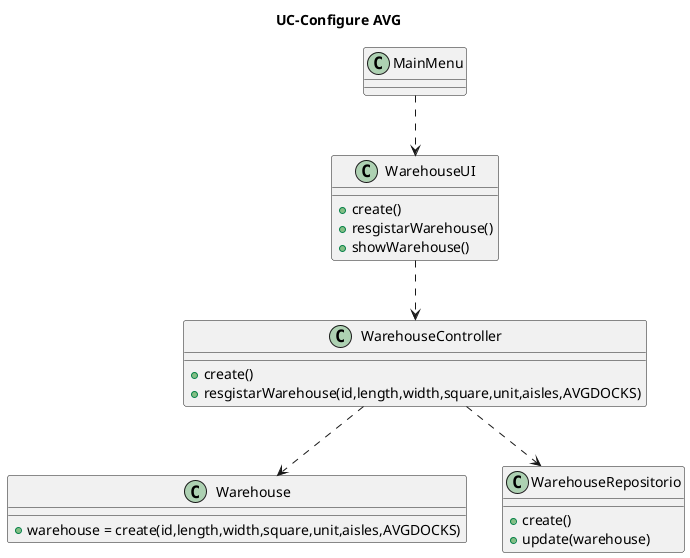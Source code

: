 @startuml
'https://plantuml.com/sequence-diagram

title  UC-Configure AVG

class MainMenu {
}

class Warehouse {
+warehouse = create(id,length,width,square,unit,aisles,AVGDOCKS)
}

class WarehouseController {
+create()
+resgistarWarehouse(id,length,width,square,unit,aisles,AVGDOCKS)
}

class WarehouseUI {
+create()
+resgistarWarehouse()
+showWarehouse()
}

class WarehouseRepositorio {
+create()
+update(warehouse)
}

MainMenu ..> WarehouseUI
WarehouseUI ..> WarehouseController
WarehouseController ..> Warehouse
WarehouseController ..> WarehouseRepositorio
@enduml